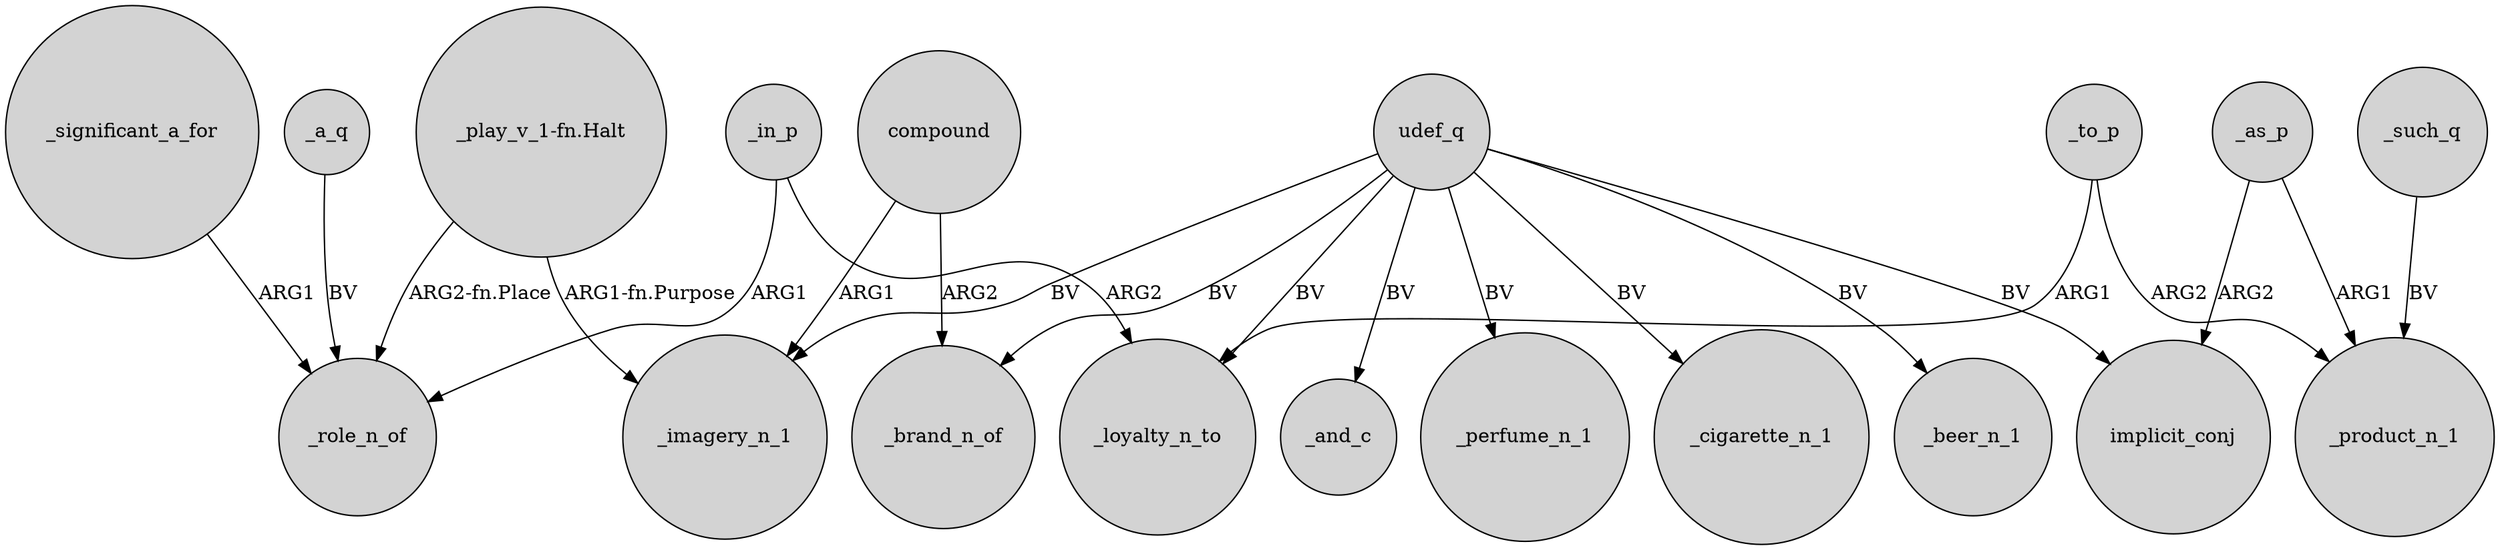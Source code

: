 digraph {
	node [shape=circle style=filled]
	_in_p -> _role_n_of [label=ARG1]
	_significant_a_for -> _role_n_of [label=ARG1]
	_such_q -> _product_n_1 [label=BV]
	_as_p -> _product_n_1 [label=ARG1]
	udef_q -> _and_c [label=BV]
	udef_q -> _perfume_n_1 [label=BV]
	udef_q -> _imagery_n_1 [label=BV]
	_a_q -> _role_n_of [label=BV]
	_to_p -> _product_n_1 [label=ARG2]
	"_play_v_1-fn.Halt" -> _imagery_n_1 [label="ARG1-fn.Purpose"]
	udef_q -> _brand_n_of [label=BV]
	udef_q -> _cigarette_n_1 [label=BV]
	compound -> _imagery_n_1 [label=ARG1]
	_in_p -> _loyalty_n_to [label=ARG2]
	"_play_v_1-fn.Halt" -> _role_n_of [label="ARG2-fn.Place"]
	udef_q -> _loyalty_n_to [label=BV]
	_to_p -> _loyalty_n_to [label=ARG1]
	_as_p -> implicit_conj [label=ARG2]
	compound -> _brand_n_of [label=ARG2]
	udef_q -> implicit_conj [label=BV]
	udef_q -> _beer_n_1 [label=BV]
}
